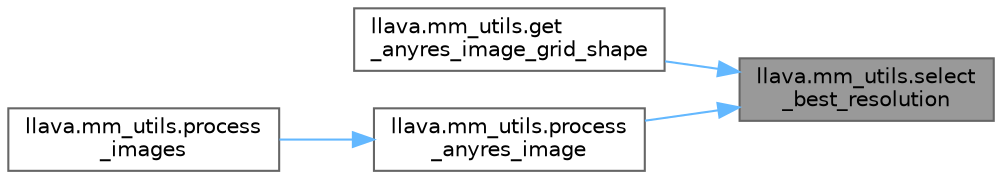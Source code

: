 digraph "llava.mm_utils.select_best_resolution"
{
 // LATEX_PDF_SIZE
  bgcolor="transparent";
  edge [fontname=Helvetica,fontsize=10,labelfontname=Helvetica,labelfontsize=10];
  node [fontname=Helvetica,fontsize=10,shape=box,height=0.2,width=0.4];
  rankdir="RL";
  Node1 [id="Node000001",label="llava.mm_utils.select\l_best_resolution",height=0.2,width=0.4,color="gray40", fillcolor="grey60", style="filled", fontcolor="black",tooltip=" "];
  Node1 -> Node2 [id="edge4_Node000001_Node000002",dir="back",color="steelblue1",style="solid",tooltip=" "];
  Node2 [id="Node000002",label="llava.mm_utils.get\l_anyres_image_grid_shape",height=0.2,width=0.4,color="grey40", fillcolor="white", style="filled",URL="$namespacellava_1_1mm__utils.html#a60a4bdd48b49a10221d254162944b30c",tooltip=" "];
  Node1 -> Node3 [id="edge5_Node000001_Node000003",dir="back",color="steelblue1",style="solid",tooltip=" "];
  Node3 [id="Node000003",label="llava.mm_utils.process\l_anyres_image",height=0.2,width=0.4,color="grey40", fillcolor="white", style="filled",URL="$namespacellava_1_1mm__utils.html#adbf2269511a2260e914ea2b43935166a",tooltip=" "];
  Node3 -> Node4 [id="edge6_Node000003_Node000004",dir="back",color="steelblue1",style="solid",tooltip=" "];
  Node4 [id="Node000004",label="llava.mm_utils.process\l_images",height=0.2,width=0.4,color="grey40", fillcolor="white", style="filled",URL="$namespacellava_1_1mm__utils.html#aa18f4829bc6b5580349eff790660999c",tooltip=" "];
}
